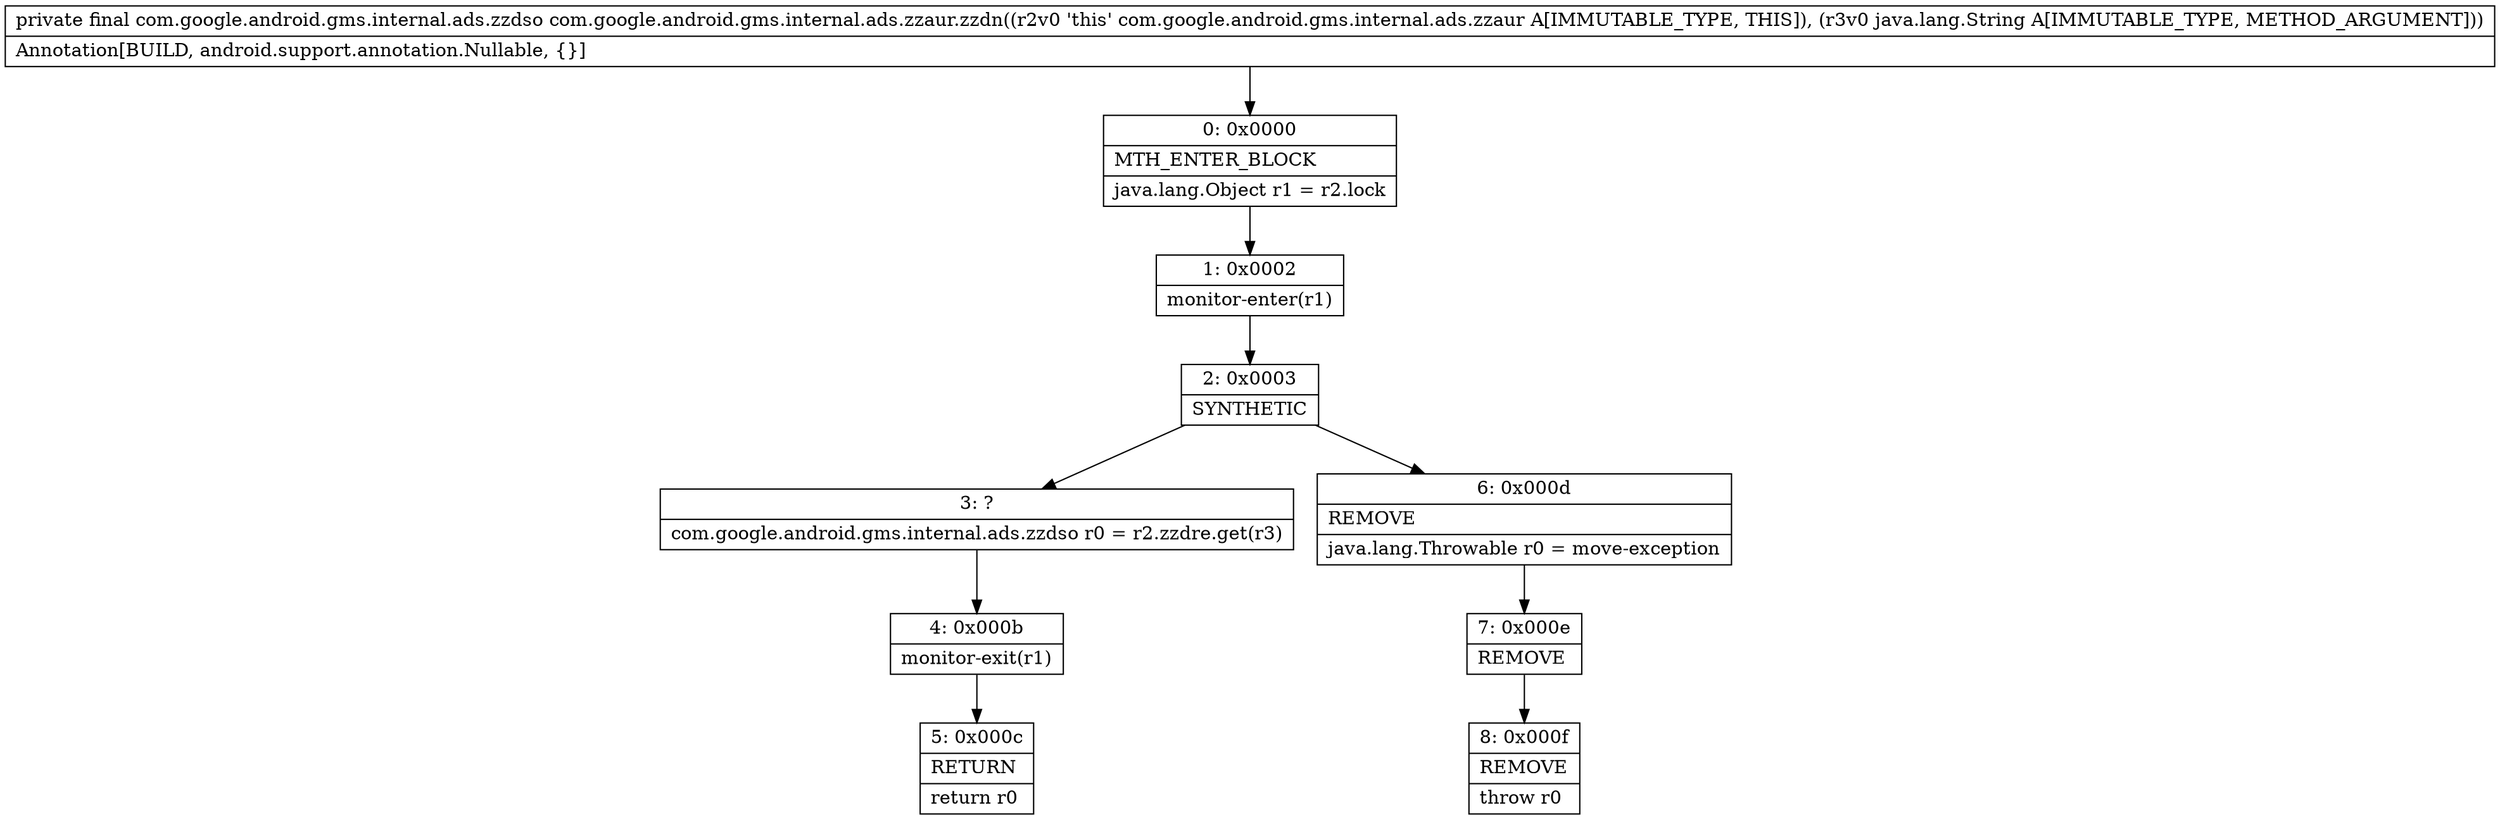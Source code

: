 digraph "CFG forcom.google.android.gms.internal.ads.zzaur.zzdn(Ljava\/lang\/String;)Lcom\/google\/android\/gms\/internal\/ads\/zzdso;" {
Node_0 [shape=record,label="{0\:\ 0x0000|MTH_ENTER_BLOCK\l|java.lang.Object r1 = r2.lock\l}"];
Node_1 [shape=record,label="{1\:\ 0x0002|monitor\-enter(r1)\l}"];
Node_2 [shape=record,label="{2\:\ 0x0003|SYNTHETIC\l}"];
Node_3 [shape=record,label="{3\:\ ?|com.google.android.gms.internal.ads.zzdso r0 = r2.zzdre.get(r3)\l}"];
Node_4 [shape=record,label="{4\:\ 0x000b|monitor\-exit(r1)\l}"];
Node_5 [shape=record,label="{5\:\ 0x000c|RETURN\l|return r0\l}"];
Node_6 [shape=record,label="{6\:\ 0x000d|REMOVE\l|java.lang.Throwable r0 = move\-exception\l}"];
Node_7 [shape=record,label="{7\:\ 0x000e|REMOVE\l}"];
Node_8 [shape=record,label="{8\:\ 0x000f|REMOVE\l|throw r0\l}"];
MethodNode[shape=record,label="{private final com.google.android.gms.internal.ads.zzdso com.google.android.gms.internal.ads.zzaur.zzdn((r2v0 'this' com.google.android.gms.internal.ads.zzaur A[IMMUTABLE_TYPE, THIS]), (r3v0 java.lang.String A[IMMUTABLE_TYPE, METHOD_ARGUMENT]))  | Annotation[BUILD, android.support.annotation.Nullable, \{\}]\l}"];
MethodNode -> Node_0;
Node_0 -> Node_1;
Node_1 -> Node_2;
Node_2 -> Node_3;
Node_2 -> Node_6;
Node_3 -> Node_4;
Node_4 -> Node_5;
Node_6 -> Node_7;
Node_7 -> Node_8;
}


